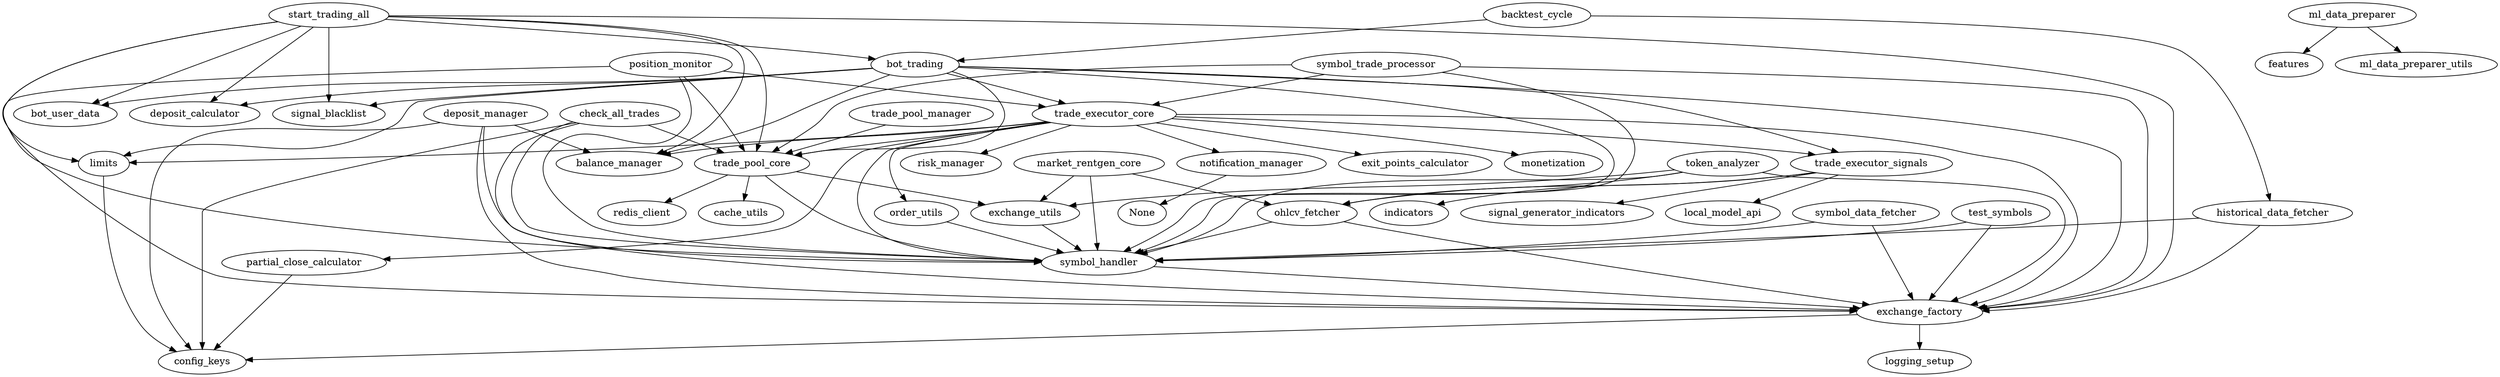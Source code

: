 digraph trading_bot {
    // Core Trading Logic
    trade_executor_core -> exchange_factory;
    trade_executor_core -> order_utils;
    trade_executor_core -> trade_executor_signals;
    trade_executor_core -> limits;
    trade_executor_core -> trade_pool_core;
    trade_executor_core -> exit_points_calculator;
    trade_executor_core -> monetization;
    trade_executor_core -> partial_close_calculator;
    trade_executor_core -> risk_manager;
    trade_executor_core -> balance_manager;
    trade_executor_core -> symbol_handler;
    trade_executor_core -> notification_manager;  // Added 2025-04-01

    trade_executor_signals -> signal_generator_indicators;
    trade_executor_signals -> ohlcv_fetcher;
    trade_executor_signals -> local_model_api;
    trade_executor_signals -> indicators;

    bot_trading -> trade_executor_core;
    bot_trading -> trade_executor_signals;
    bot_trading -> bot_user_data;
    bot_trading -> limits;
    bot_trading -> balance_manager;
    bot_trading -> exchange_factory;
    bot_trading -> trade_pool_core;
    bot_trading -> deposit_calculator;
    bot_trading -> signal_blacklist;
    bot_trading -> symbol_handler;

    start_trading_all -> bot_trading;
    start_trading_all -> bot_user_data;
    start_trading_all -> limits;
    start_trading_all -> trade_pool_core;
    start_trading_all -> exchange_factory;
    start_trading_all -> balance_manager;
    start_trading_all -> deposit_calculator;
    start_trading_all -> signal_blacklist;
    start_trading_all -> symbol_handler;

    // Supporting Modules
    check_all_trades -> config_keys;
    check_all_trades -> exchange_factory;
    check_all_trades -> trade_pool_core;
    check_all_trades -> symbol_handler;

    deposit_manager -> config_keys;
    deposit_manager -> exchange_factory;
    deposit_manager -> balance_manager;
    deposit_manager -> symbol_handler;

    exchange_factory -> logging_setup;
    exchange_factory -> config_keys;

    exchange_utils -> symbol_handler;

    limits -> config_keys;

    market_rentgen_core -> exchange_utils;
    market_rentgen_core -> ohlcv_fetcher;
    market_rentgen_core -> symbol_handler;

    ml_data_preparer -> features;
    ml_data_preparer -> ml_data_preparer_utils;

    ohlcv_fetcher -> exchange_factory;
    ohlcv_fetcher -> symbol_handler;

    order_utils -> symbol_handler;

    partial_close_calculator -> config_keys;

    position_monitor -> exchange_factory;
    position_monitor -> trade_pool_core;
    position_monitor -> trade_executor_core;
    position_monitor -> symbol_handler;

    symbol_data_fetcher -> exchange_factory;
    symbol_data_fetcher -> symbol_handler;

    symbol_handler -> exchange_factory;

    symbol_trade_processor -> exchange_factory;
    symbol_trade_processor -> trade_pool_core;
    symbol_trade_processor -> trade_executor_core;
    symbol_trade_processor -> symbol_handler;

    test_symbols -> exchange_factory;
    test_symbols -> symbol_handler;

    token_analyzer -> exchange_factory;
    token_analyzer -> exchange_utils;
    token_analyzer -> ohlcv_fetcher;
    token_analyzer -> symbol_handler;

    trade_pool_core -> redis_client;
    trade_pool_core -> cache_utils;
    trade_pool_core -> exchange_utils;
    trade_pool_core -> symbol_handler;

    trade_pool_manager -> trade_pool_core;

    backtest_cycle -> bot_trading;
    backtest_cycle -> historical_data_fetcher;  // Added 2025-04-01

    historical_data_fetcher -> exchange_factory;  // Added 2025-04-01
    historical_data_fetcher -> symbol_handler;  // Added 2025-04-01

    notification_manager -> None;  // Added 2025-04-01
}
